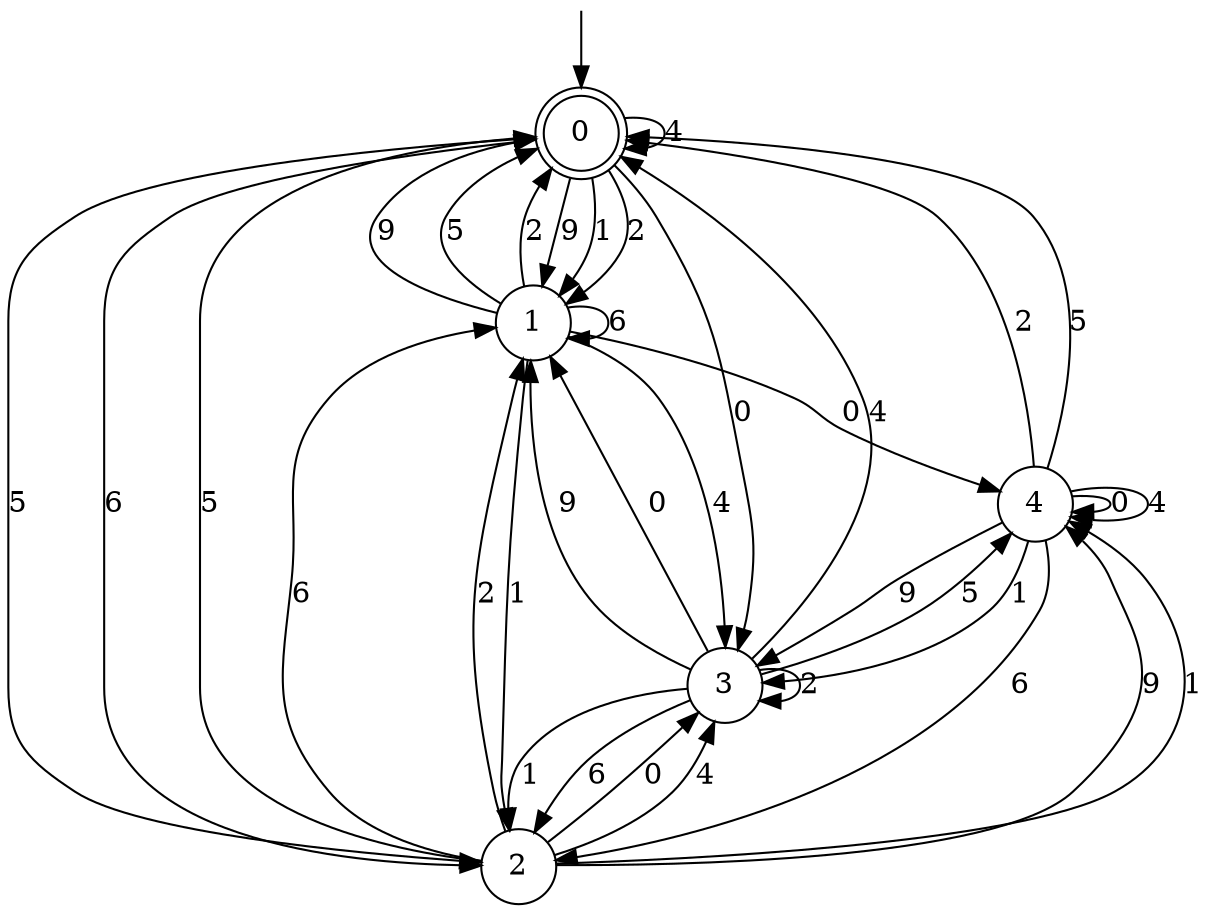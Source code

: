 digraph g {

	s0 [shape="doublecircle" label="0"];
	s1 [shape="circle" label="1"];
	s2 [shape="circle" label="2"];
	s3 [shape="circle" label="3"];
	s4 [shape="circle" label="4"];
	s0 -> s1 [label="9"];
	s0 -> s1 [label="1"];
	s0 -> s2 [label="5"];
	s0 -> s3 [label="0"];
	s0 -> s0 [label="4"];
	s0 -> s2 [label="6"];
	s0 -> s1 [label="2"];
	s1 -> s0 [label="9"];
	s1 -> s2 [label="1"];
	s1 -> s0 [label="5"];
	s1 -> s4 [label="0"];
	s1 -> s3 [label="4"];
	s1 -> s1 [label="6"];
	s1 -> s0 [label="2"];
	s2 -> s4 [label="9"];
	s2 -> s4 [label="1"];
	s2 -> s0 [label="5"];
	s2 -> s3 [label="0"];
	s2 -> s3 [label="4"];
	s2 -> s1 [label="6"];
	s2 -> s1 [label="2"];
	s3 -> s1 [label="9"];
	s3 -> s2 [label="1"];
	s3 -> s4 [label="5"];
	s3 -> s1 [label="0"];
	s3 -> s0 [label="4"];
	s3 -> s2 [label="6"];
	s3 -> s3 [label="2"];
	s4 -> s3 [label="9"];
	s4 -> s3 [label="1"];
	s4 -> s0 [label="5"];
	s4 -> s4 [label="0"];
	s4 -> s4 [label="4"];
	s4 -> s2 [label="6"];
	s4 -> s0 [label="2"];

__start0 [label="" shape="none" width="0" height="0"];
__start0 -> s0;

}
